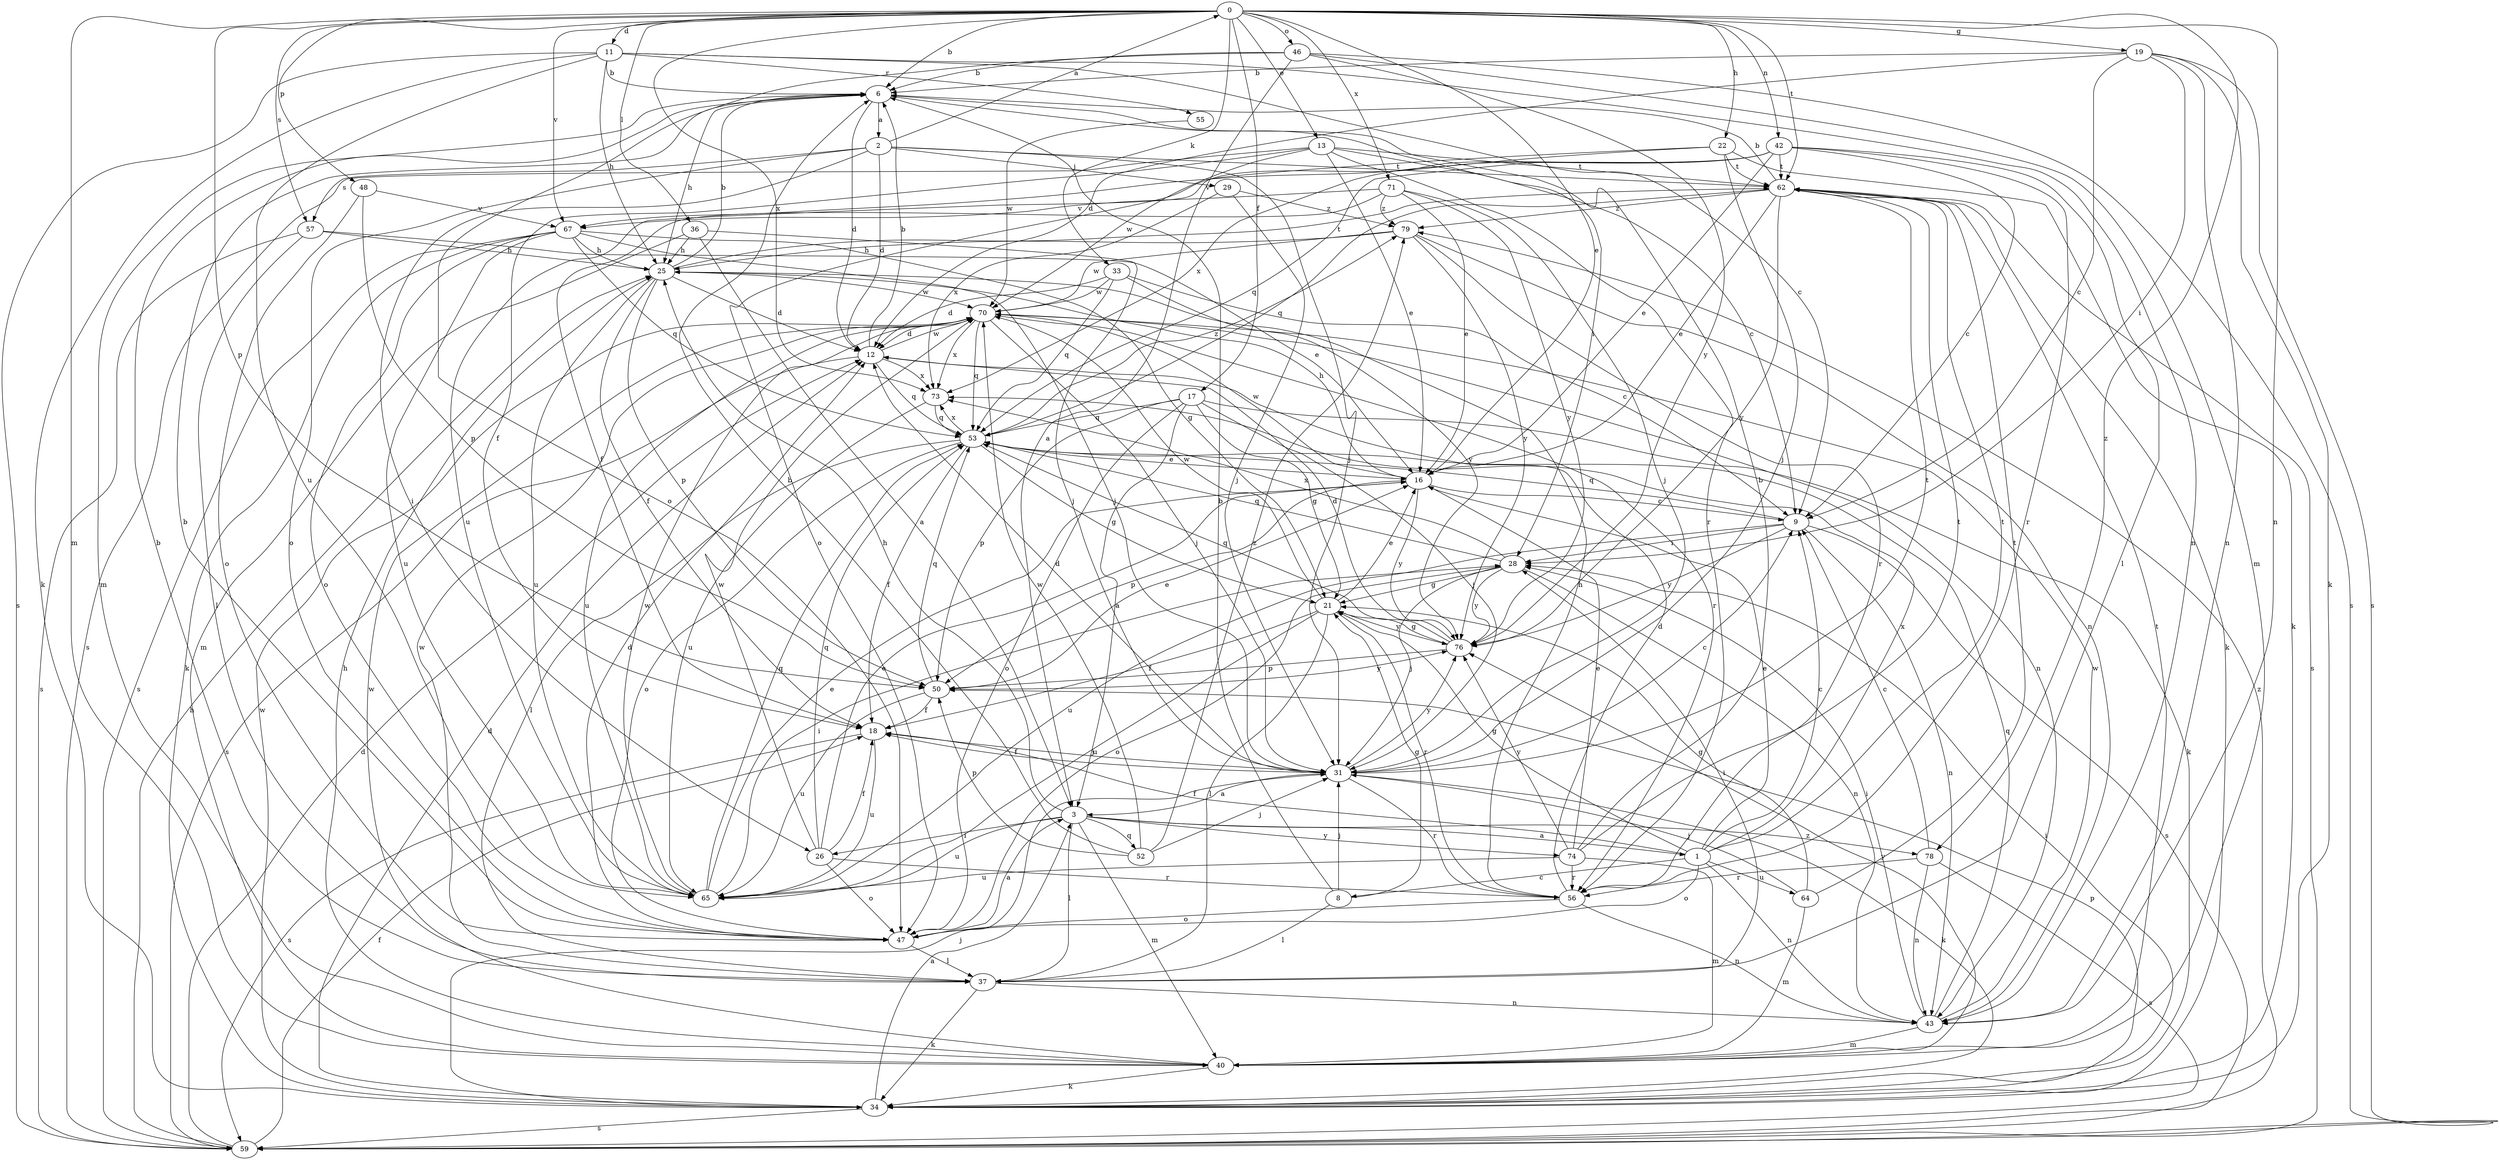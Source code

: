 strict digraph  {
0;
1;
2;
3;
6;
8;
9;
11;
12;
13;
16;
17;
18;
19;
21;
22;
25;
26;
28;
29;
31;
33;
34;
36;
37;
40;
42;
43;
46;
47;
48;
50;
52;
53;
55;
56;
57;
59;
62;
64;
65;
67;
70;
71;
73;
74;
76;
78;
79;
0 -> 6  [label=b];
0 -> 11  [label=d];
0 -> 13  [label=e];
0 -> 16  [label=e];
0 -> 17  [label=f];
0 -> 19  [label=g];
0 -> 22  [label=h];
0 -> 33  [label=k];
0 -> 36  [label=l];
0 -> 40  [label=m];
0 -> 42  [label=n];
0 -> 43  [label=n];
0 -> 46  [label=o];
0 -> 48  [label=p];
0 -> 50  [label=p];
0 -> 57  [label=s];
0 -> 62  [label=t];
0 -> 67  [label=v];
0 -> 71  [label=x];
0 -> 73  [label=x];
0 -> 78  [label=z];
1 -> 8  [label=c];
1 -> 9  [label=c];
1 -> 16  [label=e];
1 -> 18  [label=f];
1 -> 21  [label=g];
1 -> 43  [label=n];
1 -> 47  [label=o];
1 -> 62  [label=t];
1 -> 64  [label=u];
1 -> 73  [label=x];
2 -> 0  [label=a];
2 -> 12  [label=d];
2 -> 26  [label=i];
2 -> 29  [label=j];
2 -> 31  [label=j];
2 -> 47  [label=o];
2 -> 57  [label=s];
2 -> 62  [label=t];
3 -> 1  [label=a];
3 -> 25  [label=h];
3 -> 26  [label=i];
3 -> 37  [label=l];
3 -> 40  [label=m];
3 -> 52  [label=q];
3 -> 65  [label=u];
3 -> 74  [label=y];
3 -> 78  [label=z];
6 -> 2  [label=a];
6 -> 12  [label=d];
6 -> 25  [label=h];
6 -> 28  [label=i];
6 -> 40  [label=m];
8 -> 6  [label=b];
8 -> 21  [label=g];
8 -> 31  [label=j];
8 -> 37  [label=l];
9 -> 28  [label=i];
9 -> 43  [label=n];
9 -> 53  [label=q];
9 -> 59  [label=s];
9 -> 65  [label=u];
9 -> 76  [label=y];
11 -> 6  [label=b];
11 -> 9  [label=c];
11 -> 25  [label=h];
11 -> 34  [label=k];
11 -> 43  [label=n];
11 -> 55  [label=r];
11 -> 59  [label=s];
11 -> 65  [label=u];
12 -> 6  [label=b];
12 -> 53  [label=q];
12 -> 59  [label=s];
12 -> 70  [label=w];
12 -> 73  [label=x];
13 -> 9  [label=c];
13 -> 16  [label=e];
13 -> 18  [label=f];
13 -> 56  [label=r];
13 -> 59  [label=s];
13 -> 62  [label=t];
13 -> 70  [label=w];
16 -> 9  [label=c];
16 -> 25  [label=h];
16 -> 50  [label=p];
16 -> 70  [label=w];
16 -> 76  [label=y];
17 -> 3  [label=a];
17 -> 21  [label=g];
17 -> 31  [label=j];
17 -> 34  [label=k];
17 -> 47  [label=o];
17 -> 50  [label=p];
17 -> 53  [label=q];
18 -> 31  [label=j];
18 -> 59  [label=s];
18 -> 65  [label=u];
19 -> 6  [label=b];
19 -> 9  [label=c];
19 -> 12  [label=d];
19 -> 28  [label=i];
19 -> 34  [label=k];
19 -> 43  [label=n];
19 -> 59  [label=s];
21 -> 16  [label=e];
21 -> 18  [label=f];
21 -> 37  [label=l];
21 -> 56  [label=r];
21 -> 65  [label=u];
21 -> 70  [label=w];
21 -> 76  [label=y];
22 -> 31  [label=j];
22 -> 34  [label=k];
22 -> 47  [label=o];
22 -> 62  [label=t];
22 -> 73  [label=x];
25 -> 6  [label=b];
25 -> 12  [label=d];
25 -> 18  [label=f];
25 -> 50  [label=p];
25 -> 62  [label=t];
25 -> 65  [label=u];
25 -> 70  [label=w];
26 -> 16  [label=e];
26 -> 18  [label=f];
26 -> 47  [label=o];
26 -> 53  [label=q];
26 -> 56  [label=r];
26 -> 70  [label=w];
28 -> 21  [label=g];
28 -> 31  [label=j];
28 -> 43  [label=n];
28 -> 47  [label=o];
28 -> 53  [label=q];
28 -> 73  [label=x];
28 -> 76  [label=y];
29 -> 31  [label=j];
29 -> 73  [label=x];
29 -> 79  [label=z];
31 -> 3  [label=a];
31 -> 9  [label=c];
31 -> 12  [label=d];
31 -> 18  [label=f];
31 -> 34  [label=k];
31 -> 56  [label=r];
31 -> 62  [label=t];
31 -> 76  [label=y];
33 -> 9  [label=c];
33 -> 12  [label=d];
33 -> 53  [label=q];
33 -> 70  [label=w];
33 -> 76  [label=y];
34 -> 3  [label=a];
34 -> 12  [label=d];
34 -> 28  [label=i];
34 -> 31  [label=j];
34 -> 50  [label=p];
34 -> 59  [label=s];
34 -> 70  [label=w];
36 -> 3  [label=a];
36 -> 25  [label=h];
36 -> 31  [label=j];
36 -> 40  [label=m];
37 -> 6  [label=b];
37 -> 28  [label=i];
37 -> 34  [label=k];
37 -> 43  [label=n];
37 -> 70  [label=w];
40 -> 25  [label=h];
40 -> 34  [label=k];
40 -> 62  [label=t];
40 -> 70  [label=w];
40 -> 76  [label=y];
42 -> 9  [label=c];
42 -> 16  [label=e];
42 -> 37  [label=l];
42 -> 53  [label=q];
42 -> 56  [label=r];
42 -> 62  [label=t];
42 -> 65  [label=u];
42 -> 67  [label=v];
43 -> 28  [label=i];
43 -> 40  [label=m];
43 -> 53  [label=q];
43 -> 70  [label=w];
46 -> 3  [label=a];
46 -> 6  [label=b];
46 -> 40  [label=m];
46 -> 47  [label=o];
46 -> 59  [label=s];
46 -> 76  [label=y];
47 -> 3  [label=a];
47 -> 6  [label=b];
47 -> 12  [label=d];
47 -> 37  [label=l];
48 -> 47  [label=o];
48 -> 50  [label=p];
48 -> 67  [label=v];
50 -> 16  [label=e];
50 -> 18  [label=f];
50 -> 53  [label=q];
50 -> 65  [label=u];
50 -> 76  [label=y];
52 -> 6  [label=b];
52 -> 31  [label=j];
52 -> 50  [label=p];
52 -> 70  [label=w];
52 -> 79  [label=z];
53 -> 16  [label=e];
53 -> 18  [label=f];
53 -> 21  [label=g];
53 -> 37  [label=l];
53 -> 47  [label=o];
53 -> 73  [label=x];
53 -> 79  [label=z];
55 -> 70  [label=w];
56 -> 12  [label=d];
56 -> 25  [label=h];
56 -> 43  [label=n];
56 -> 47  [label=o];
57 -> 16  [label=e];
57 -> 25  [label=h];
57 -> 37  [label=l];
57 -> 59  [label=s];
59 -> 12  [label=d];
59 -> 18  [label=f];
59 -> 25  [label=h];
59 -> 79  [label=z];
62 -> 6  [label=b];
62 -> 16  [label=e];
62 -> 34  [label=k];
62 -> 53  [label=q];
62 -> 59  [label=s];
62 -> 76  [label=y];
62 -> 79  [label=z];
64 -> 21  [label=g];
64 -> 31  [label=j];
64 -> 40  [label=m];
64 -> 62  [label=t];
65 -> 16  [label=e];
65 -> 28  [label=i];
65 -> 53  [label=q];
65 -> 70  [label=w];
67 -> 21  [label=g];
67 -> 25  [label=h];
67 -> 31  [label=j];
67 -> 34  [label=k];
67 -> 47  [label=o];
67 -> 53  [label=q];
67 -> 59  [label=s];
67 -> 65  [label=u];
70 -> 12  [label=d];
70 -> 31  [label=j];
70 -> 43  [label=n];
70 -> 53  [label=q];
70 -> 56  [label=r];
70 -> 65  [label=u];
70 -> 73  [label=x];
71 -> 16  [label=e];
71 -> 18  [label=f];
71 -> 31  [label=j];
71 -> 67  [label=v];
71 -> 76  [label=y];
71 -> 79  [label=z];
73 -> 53  [label=q];
73 -> 65  [label=u];
74 -> 6  [label=b];
74 -> 16  [label=e];
74 -> 40  [label=m];
74 -> 56  [label=r];
74 -> 62  [label=t];
74 -> 65  [label=u];
74 -> 76  [label=y];
76 -> 12  [label=d];
76 -> 21  [label=g];
76 -> 50  [label=p];
76 -> 53  [label=q];
78 -> 9  [label=c];
78 -> 43  [label=n];
78 -> 56  [label=r];
78 -> 59  [label=s];
79 -> 25  [label=h];
79 -> 43  [label=n];
79 -> 56  [label=r];
79 -> 70  [label=w];
79 -> 76  [label=y];
}
